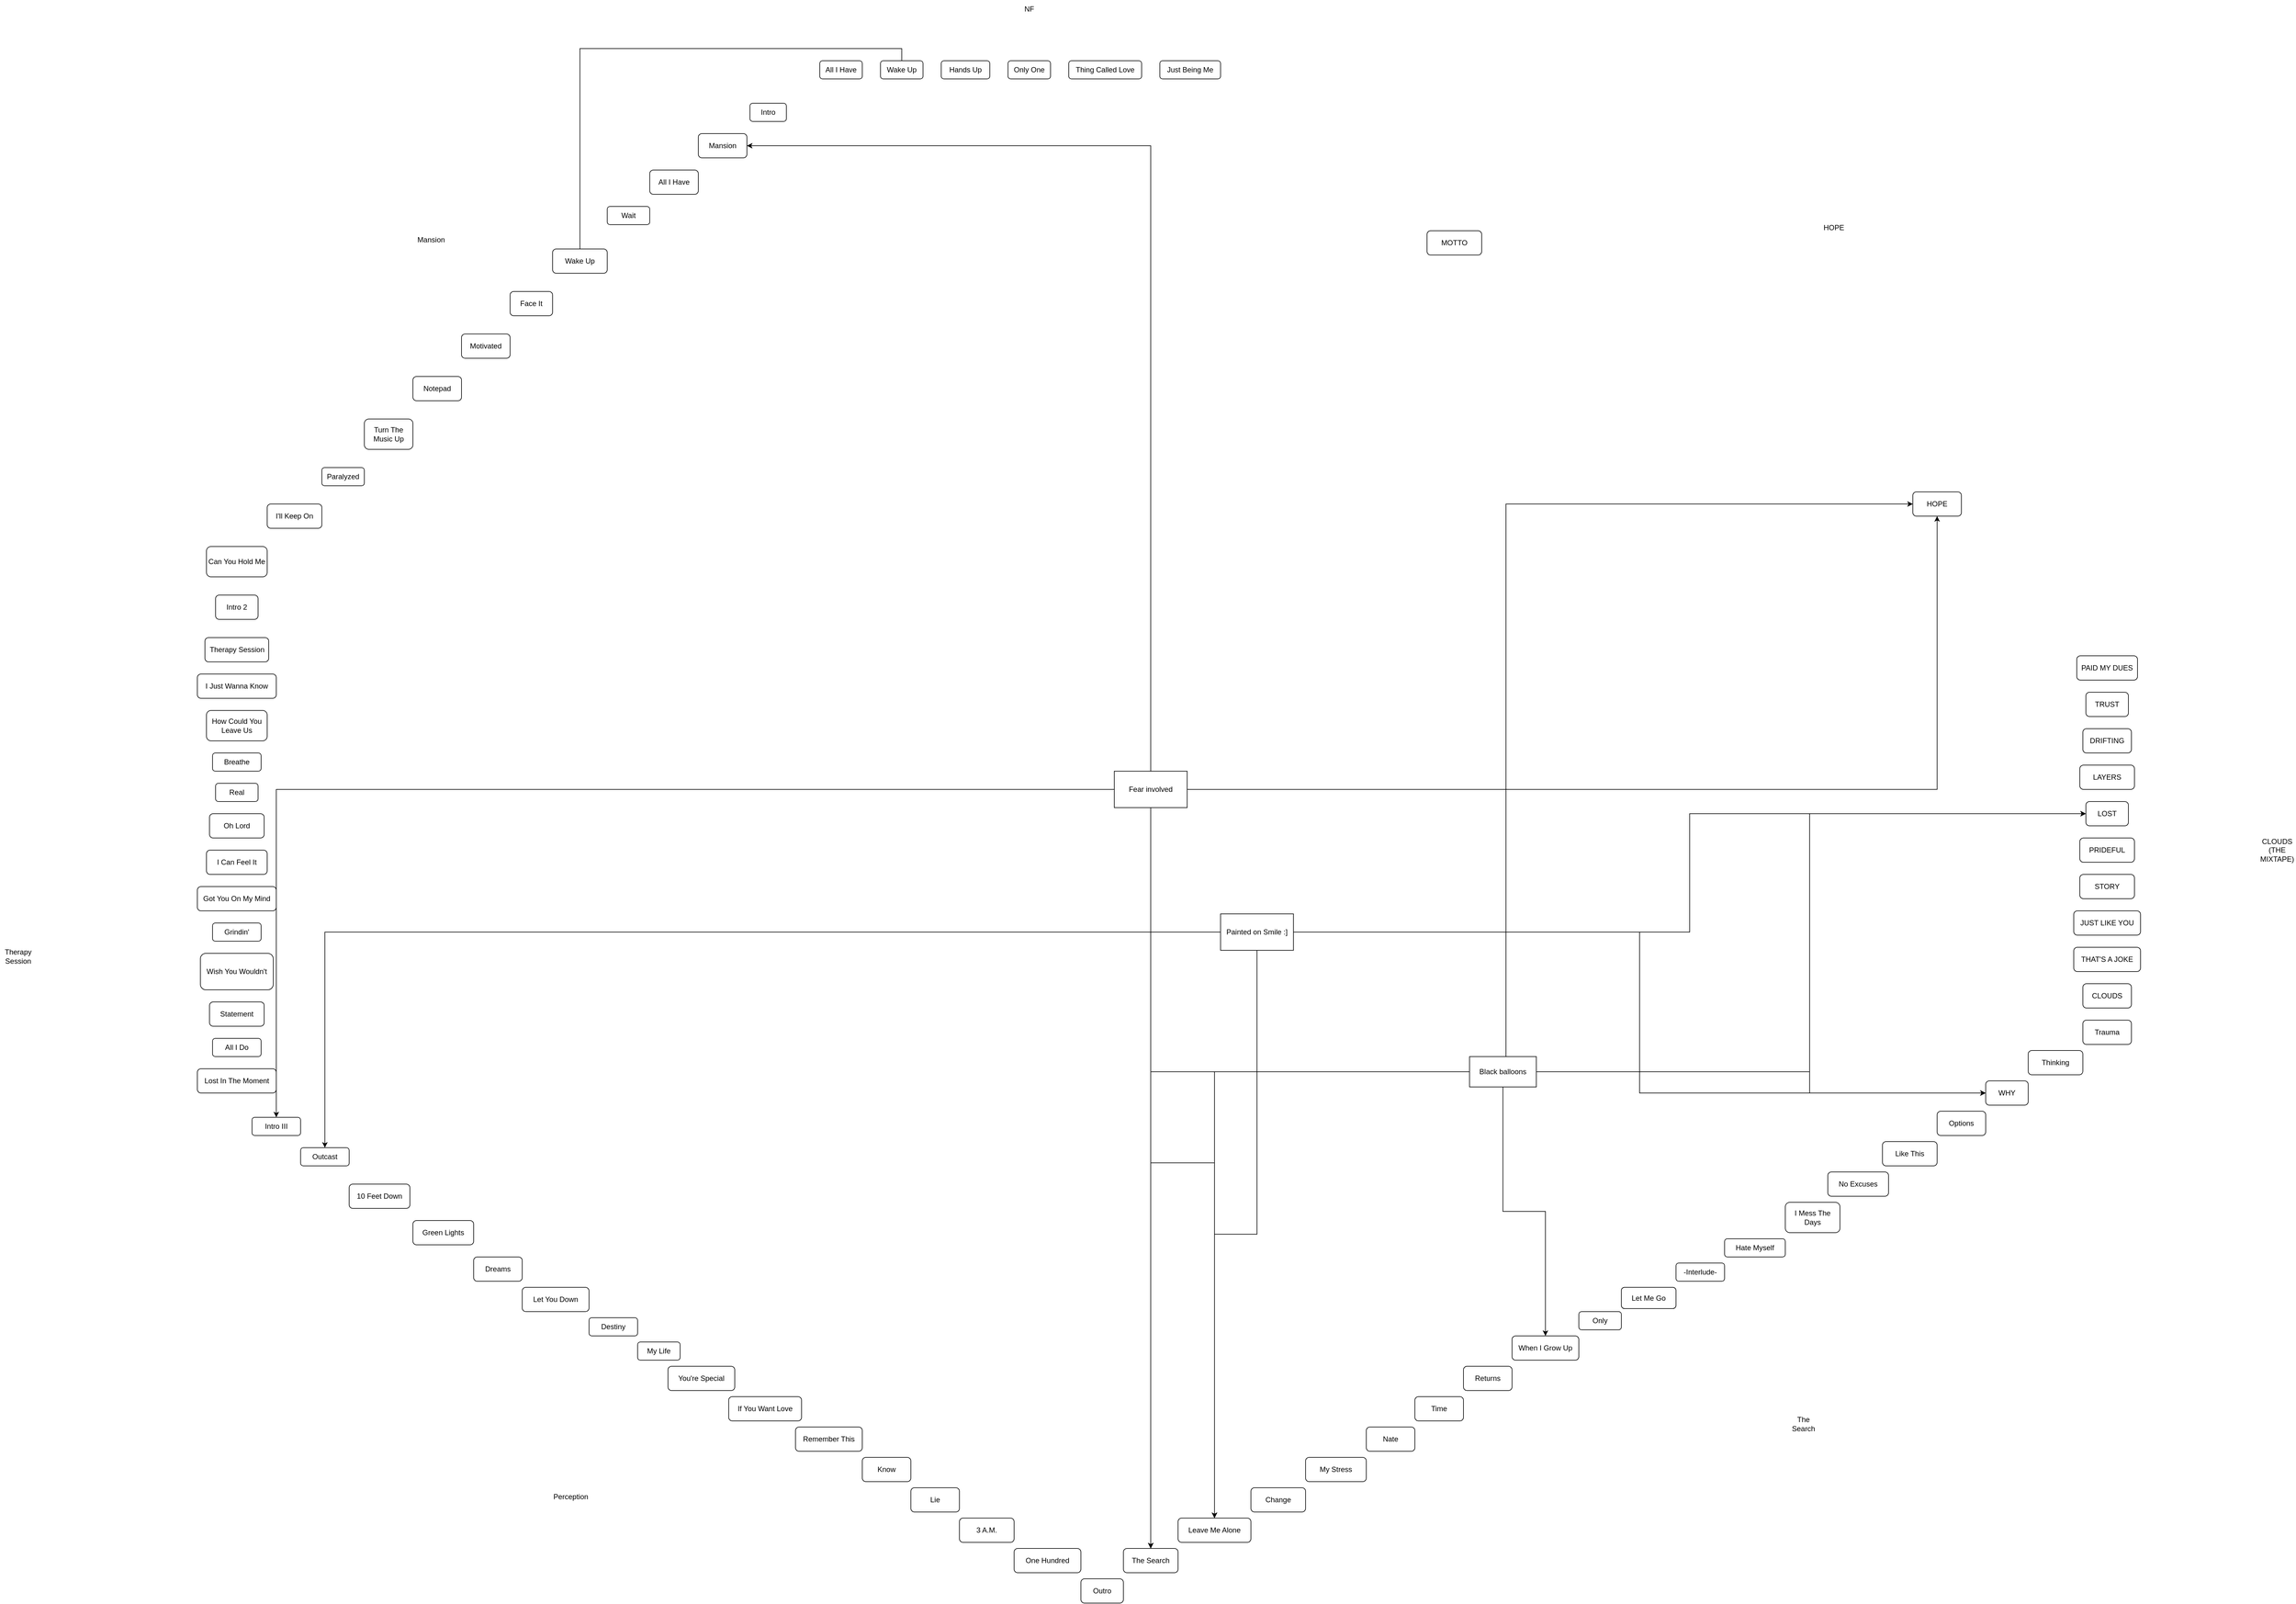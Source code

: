 <mxfile version="21.0.8" type="github">
  <diagram name="Page-1" id="0EqJw4dMcMhhv9a0cBXO">
    <mxGraphModel dx="5630" dy="3470" grid="1" gridSize="10" guides="1" tooltips="1" connect="1" arrows="1" fold="1" page="1" pageScale="1" pageWidth="850" pageHeight="1100" math="0" shadow="0">
      <root>
        <mxCell id="0" />
        <mxCell id="1" parent="0" />
        <mxCell id="Mu2-5CMPpmPyDiEf2NXh-25" value="All I Have" style="rounded=1;whiteSpace=wrap;html=1;" parent="1" vertex="1">
          <mxGeometry x="510" y="30" width="70" height="30" as="geometry" />
        </mxCell>
        <mxCell id="Mu2-5CMPpmPyDiEf2NXh-26" value="Wake Up" style="rounded=1;whiteSpace=wrap;html=1;" parent="1" vertex="1">
          <mxGeometry x="610" y="30" width="70" height="30" as="geometry" />
        </mxCell>
        <mxCell id="Mu2-5CMPpmPyDiEf2NXh-27" value="Hands Up" style="rounded=1;whiteSpace=wrap;html=1;" parent="1" vertex="1">
          <mxGeometry x="710" y="30" width="80" height="30" as="geometry" />
        </mxCell>
        <mxCell id="Mu2-5CMPpmPyDiEf2NXh-28" value="Only One" style="rounded=1;whiteSpace=wrap;html=1;" parent="1" vertex="1">
          <mxGeometry x="820" y="30" width="70" height="30" as="geometry" />
        </mxCell>
        <mxCell id="Mu2-5CMPpmPyDiEf2NXh-29" value="Thing Called Love" style="rounded=1;whiteSpace=wrap;html=1;" parent="1" vertex="1">
          <mxGeometry x="920" y="30" width="120" height="30" as="geometry" />
        </mxCell>
        <mxCell id="Mu2-5CMPpmPyDiEf2NXh-30" value="Just Being Me" style="rounded=1;whiteSpace=wrap;html=1;" parent="1" vertex="1">
          <mxGeometry x="1070" y="30" width="100" height="30" as="geometry" />
        </mxCell>
        <mxCell id="Mu2-5CMPpmPyDiEf2NXh-31" value="Intro" style="rounded=1;whiteSpace=wrap;html=1;" parent="1" vertex="1">
          <mxGeometry x="395" y="100" width="60" height="30" as="geometry" />
        </mxCell>
        <mxCell id="Mu2-5CMPpmPyDiEf2NXh-32" value="Mansion" style="rounded=1;whiteSpace=wrap;html=1;" parent="1" vertex="1">
          <mxGeometry x="310" y="150" width="80" height="40" as="geometry" />
        </mxCell>
        <mxCell id="Mu2-5CMPpmPyDiEf2NXh-33" value="All I Have" style="rounded=1;whiteSpace=wrap;html=1;" parent="1" vertex="1">
          <mxGeometry x="230" y="210" width="80" height="40" as="geometry" />
        </mxCell>
        <mxCell id="Mu2-5CMPpmPyDiEf2NXh-34" value="Wait" style="rounded=1;whiteSpace=wrap;html=1;" parent="1" vertex="1">
          <mxGeometry x="160" y="270" width="70" height="30" as="geometry" />
        </mxCell>
        <mxCell id="Mu2-5CMPpmPyDiEf2NXh-35" value="Wake Up" style="rounded=1;whiteSpace=wrap;html=1;" parent="1" vertex="1">
          <mxGeometry x="70" y="340" width="90" height="40" as="geometry" />
        </mxCell>
        <mxCell id="Mu2-5CMPpmPyDiEf2NXh-36" value="" style="endArrow=none;html=1;rounded=0;exitX=0.5;exitY=0;exitDx=0;exitDy=0;entryX=0.5;entryY=0;entryDx=0;entryDy=0;" parent="1" target="Mu2-5CMPpmPyDiEf2NXh-26" edge="1">
          <mxGeometry relative="1" as="geometry">
            <mxPoint x="115" y="40" as="sourcePoint" />
            <mxPoint x="120" y="80" as="targetPoint" />
            <Array as="points">
              <mxPoint x="115" y="10" />
              <mxPoint x="440" y="10" />
              <mxPoint x="645" y="10" />
            </Array>
          </mxGeometry>
        </mxCell>
        <mxCell id="Mu2-5CMPpmPyDiEf2NXh-39" value="" style="endArrow=none;html=1;rounded=0;exitX=0.5;exitY=0;exitDx=0;exitDy=0;entryX=0.5;entryY=0;entryDx=0;entryDy=0;" parent="1" source="Mu2-5CMPpmPyDiEf2NXh-35" edge="1">
          <mxGeometry relative="1" as="geometry">
            <mxPoint x="115" y="340" as="sourcePoint" />
            <mxPoint x="115" y="40" as="targetPoint" />
            <Array as="points" />
          </mxGeometry>
        </mxCell>
        <mxCell id="Mu2-5CMPpmPyDiEf2NXh-40" value="&lt;div&gt;Face It&lt;/div&gt;" style="rounded=1;whiteSpace=wrap;html=1;" parent="1" vertex="1">
          <mxGeometry y="410" width="70" height="40" as="geometry" />
        </mxCell>
        <mxCell id="Mu2-5CMPpmPyDiEf2NXh-41" value="Motivated" style="rounded=1;whiteSpace=wrap;html=1;" parent="1" vertex="1">
          <mxGeometry x="-80" y="480" width="80" height="40" as="geometry" />
        </mxCell>
        <mxCell id="Mu2-5CMPpmPyDiEf2NXh-42" value="Notepad" style="rounded=1;whiteSpace=wrap;html=1;" parent="1" vertex="1">
          <mxGeometry x="-160" y="550" width="80" height="40" as="geometry" />
        </mxCell>
        <mxCell id="Mu2-5CMPpmPyDiEf2NXh-43" value="Turn The Music Up" style="rounded=1;whiteSpace=wrap;html=1;" parent="1" vertex="1">
          <mxGeometry x="-240" y="620" width="80" height="50" as="geometry" />
        </mxCell>
        <mxCell id="Mu2-5CMPpmPyDiEf2NXh-44" value="Paralyzed" style="rounded=1;whiteSpace=wrap;html=1;" parent="1" vertex="1">
          <mxGeometry x="-310" y="700" width="70" height="30" as="geometry" />
        </mxCell>
        <mxCell id="Mu2-5CMPpmPyDiEf2NXh-46" value="I&#39;ll Keep On" style="rounded=1;whiteSpace=wrap;html=1;" parent="1" vertex="1">
          <mxGeometry x="-400" y="760" width="90" height="40" as="geometry" />
        </mxCell>
        <mxCell id="Mu2-5CMPpmPyDiEf2NXh-47" value="Can You Hold Me" style="rounded=1;whiteSpace=wrap;html=1;" parent="1" vertex="1">
          <mxGeometry x="-500" y="830" width="100" height="50" as="geometry" />
        </mxCell>
        <mxCell id="Mu2-5CMPpmPyDiEf2NXh-52" value="&lt;div&gt;Mansion&lt;/div&gt;" style="text;html=1;strokeColor=none;fillColor=none;align=center;verticalAlign=middle;whiteSpace=wrap;rounded=0;" parent="1" vertex="1">
          <mxGeometry x="-160" y="310" width="60" height="30" as="geometry" />
        </mxCell>
        <mxCell id="Mu2-5CMPpmPyDiEf2NXh-53" value="NF" style="text;html=1;strokeColor=none;fillColor=none;align=center;verticalAlign=middle;whiteSpace=wrap;rounded=0;" parent="1" vertex="1">
          <mxGeometry x="825" y="-70" width="60" height="30" as="geometry" />
        </mxCell>
        <mxCell id="Mu2-5CMPpmPyDiEf2NXh-55" value="Intro 2" style="rounded=1;whiteSpace=wrap;html=1;" parent="1" vertex="1">
          <mxGeometry x="-485" y="910" width="70" height="40" as="geometry" />
        </mxCell>
        <mxCell id="Mu2-5CMPpmPyDiEf2NXh-56" value="Therapy Session" style="rounded=1;whiteSpace=wrap;html=1;" parent="1" vertex="1">
          <mxGeometry x="-502.5" y="980" width="105" height="40" as="geometry" />
        </mxCell>
        <mxCell id="Mu2-5CMPpmPyDiEf2NXh-57" value="I Just Wanna Know" style="rounded=1;whiteSpace=wrap;html=1;" parent="1" vertex="1">
          <mxGeometry x="-515" y="1040" width="130" height="40" as="geometry" />
        </mxCell>
        <mxCell id="Mu2-5CMPpmPyDiEf2NXh-58" value="How Could You Leave Us" style="rounded=1;whiteSpace=wrap;html=1;" parent="1" vertex="1">
          <mxGeometry x="-500" y="1100" width="100" height="50" as="geometry" />
        </mxCell>
        <mxCell id="Mu2-5CMPpmPyDiEf2NXh-59" value="Breathe" style="rounded=1;whiteSpace=wrap;html=1;" parent="1" vertex="1">
          <mxGeometry x="-490" y="1170" width="80" height="30" as="geometry" />
        </mxCell>
        <mxCell id="Mu2-5CMPpmPyDiEf2NXh-60" value="Real" style="rounded=1;whiteSpace=wrap;html=1;" parent="1" vertex="1">
          <mxGeometry x="-485" y="1220" width="70" height="30" as="geometry" />
        </mxCell>
        <mxCell id="Mu2-5CMPpmPyDiEf2NXh-61" value="Oh Lord" style="rounded=1;whiteSpace=wrap;html=1;" parent="1" vertex="1">
          <mxGeometry x="-495" y="1270" width="90" height="40" as="geometry" />
        </mxCell>
        <mxCell id="Mu2-5CMPpmPyDiEf2NXh-62" value="I Can Feel It" style="rounded=1;whiteSpace=wrap;html=1;" parent="1" vertex="1">
          <mxGeometry x="-500" y="1330" width="100" height="40" as="geometry" />
        </mxCell>
        <mxCell id="Mu2-5CMPpmPyDiEf2NXh-63" value="Got You On My Mind" style="rounded=1;whiteSpace=wrap;html=1;" parent="1" vertex="1">
          <mxGeometry x="-515" y="1390" width="130" height="40" as="geometry" />
        </mxCell>
        <mxCell id="Mu2-5CMPpmPyDiEf2NXh-64" value="Grindin&#39;" style="rounded=1;whiteSpace=wrap;html=1;" parent="1" vertex="1">
          <mxGeometry x="-490" y="1450" width="80" height="30" as="geometry" />
        </mxCell>
        <mxCell id="Mu2-5CMPpmPyDiEf2NXh-65" value="Wish You Wouldn&#39;t" style="rounded=1;whiteSpace=wrap;html=1;" parent="1" vertex="1">
          <mxGeometry x="-510" y="1500" width="120" height="60" as="geometry" />
        </mxCell>
        <mxCell id="Mu2-5CMPpmPyDiEf2NXh-66" value="Statement" style="rounded=1;whiteSpace=wrap;html=1;" parent="1" vertex="1">
          <mxGeometry x="-495" y="1580" width="90" height="40" as="geometry" />
        </mxCell>
        <mxCell id="Mu2-5CMPpmPyDiEf2NXh-67" value="All I Do" style="rounded=1;whiteSpace=wrap;html=1;" parent="1" vertex="1">
          <mxGeometry x="-490" y="1640" width="80" height="30" as="geometry" />
        </mxCell>
        <mxCell id="Mu2-5CMPpmPyDiEf2NXh-68" value="Lost In The Moment" style="rounded=1;whiteSpace=wrap;html=1;" parent="1" vertex="1">
          <mxGeometry x="-515" y="1690" width="130" height="40" as="geometry" />
        </mxCell>
        <mxCell id="Mu2-5CMPpmPyDiEf2NXh-69" value="Intro III" style="rounded=1;whiteSpace=wrap;html=1;" parent="1" vertex="1">
          <mxGeometry x="-425" y="1770" width="80" height="30" as="geometry" />
        </mxCell>
        <mxCell id="Mu2-5CMPpmPyDiEf2NXh-70" value="&lt;div&gt;Therapy Session&lt;/div&gt;" style="text;html=1;strokeColor=none;fillColor=none;align=center;verticalAlign=middle;whiteSpace=wrap;rounded=0;" parent="1" vertex="1">
          <mxGeometry x="-840" y="1490" width="60" height="30" as="geometry" />
        </mxCell>
        <mxCell id="Mu2-5CMPpmPyDiEf2NXh-73" value="10 Feet Down" style="rounded=1;whiteSpace=wrap;html=1;" parent="1" vertex="1">
          <mxGeometry x="-265" y="1880" width="100" height="40" as="geometry" />
        </mxCell>
        <mxCell id="Mu2-5CMPpmPyDiEf2NXh-74" value="Outcast" style="rounded=1;whiteSpace=wrap;html=1;" parent="1" vertex="1">
          <mxGeometry x="-345" y="1820" width="80" height="30" as="geometry" />
        </mxCell>
        <mxCell id="Mu2-5CMPpmPyDiEf2NXh-75" value="Green Lights" style="rounded=1;whiteSpace=wrap;html=1;" parent="1" vertex="1">
          <mxGeometry x="-160" y="1940" width="100" height="40" as="geometry" />
        </mxCell>
        <mxCell id="Mu2-5CMPpmPyDiEf2NXh-76" value="Dreams" style="rounded=1;whiteSpace=wrap;html=1;" parent="1" vertex="1">
          <mxGeometry x="-60" y="2000" width="80" height="40" as="geometry" />
        </mxCell>
        <mxCell id="Mu2-5CMPpmPyDiEf2NXh-77" value="Let You Down" style="rounded=1;whiteSpace=wrap;html=1;" parent="1" vertex="1">
          <mxGeometry x="20" y="2050" width="110" height="40" as="geometry" />
        </mxCell>
        <mxCell id="Mu2-5CMPpmPyDiEf2NXh-78" value="Destiny" style="rounded=1;whiteSpace=wrap;html=1;" parent="1" vertex="1">
          <mxGeometry x="130" y="2100" width="80" height="30" as="geometry" />
        </mxCell>
        <mxCell id="Mu2-5CMPpmPyDiEf2NXh-79" value="My Life" style="rounded=1;whiteSpace=wrap;html=1;" parent="1" vertex="1">
          <mxGeometry x="210" y="2140" width="70" height="30" as="geometry" />
        </mxCell>
        <mxCell id="Mu2-5CMPpmPyDiEf2NXh-80" value="You&#39;re Special" style="rounded=1;whiteSpace=wrap;html=1;" parent="1" vertex="1">
          <mxGeometry x="260" y="2180" width="110" height="40" as="geometry" />
        </mxCell>
        <mxCell id="Mu2-5CMPpmPyDiEf2NXh-81" value="If You Want Love" style="rounded=1;whiteSpace=wrap;html=1;" parent="1" vertex="1">
          <mxGeometry x="360" y="2230" width="120" height="40" as="geometry" />
        </mxCell>
        <mxCell id="Mu2-5CMPpmPyDiEf2NXh-82" value="Remember This" style="rounded=1;whiteSpace=wrap;html=1;" parent="1" vertex="1">
          <mxGeometry x="470" y="2280" width="110" height="40" as="geometry" />
        </mxCell>
        <mxCell id="Mu2-5CMPpmPyDiEf2NXh-83" value="Know" style="rounded=1;whiteSpace=wrap;html=1;" parent="1" vertex="1">
          <mxGeometry x="580" y="2330" width="80" height="40" as="geometry" />
        </mxCell>
        <mxCell id="Mu2-5CMPpmPyDiEf2NXh-84" value="Lie" style="rounded=1;whiteSpace=wrap;html=1;" parent="1" vertex="1">
          <mxGeometry x="660" y="2380" width="80" height="40" as="geometry" />
        </mxCell>
        <mxCell id="Mu2-5CMPpmPyDiEf2NXh-85" value="3 A.M." style="rounded=1;whiteSpace=wrap;html=1;" parent="1" vertex="1">
          <mxGeometry x="740" y="2430" width="90" height="40" as="geometry" />
        </mxCell>
        <mxCell id="Mu2-5CMPpmPyDiEf2NXh-86" value="One Hundred" style="rounded=1;whiteSpace=wrap;html=1;" parent="1" vertex="1">
          <mxGeometry x="830" y="2480" width="110" height="40" as="geometry" />
        </mxCell>
        <mxCell id="Mu2-5CMPpmPyDiEf2NXh-87" value="Outro" style="rounded=1;whiteSpace=wrap;html=1;" parent="1" vertex="1">
          <mxGeometry x="940" y="2530" width="70" height="40" as="geometry" />
        </mxCell>
        <mxCell id="Mu2-5CMPpmPyDiEf2NXh-89" value="Perception" style="text;html=1;strokeColor=none;fillColor=none;align=center;verticalAlign=middle;whiteSpace=wrap;rounded=0;" parent="1" vertex="1">
          <mxGeometry x="70" y="2380" width="60" height="30" as="geometry" />
        </mxCell>
        <mxCell id="Mu2-5CMPpmPyDiEf2NXh-91" value="The Search" style="rounded=1;whiteSpace=wrap;html=1;" parent="1" vertex="1">
          <mxGeometry x="1010" y="2480" width="90" height="40" as="geometry" />
        </mxCell>
        <mxCell id="Mu2-5CMPpmPyDiEf2NXh-92" value="Leave Me Alone" style="rounded=1;whiteSpace=wrap;html=1;" parent="1" vertex="1">
          <mxGeometry x="1100" y="2430" width="120" height="40" as="geometry" />
        </mxCell>
        <mxCell id="Mu2-5CMPpmPyDiEf2NXh-93" value="Change" style="rounded=1;whiteSpace=wrap;html=1;" parent="1" vertex="1">
          <mxGeometry x="1220" y="2380" width="90" height="40" as="geometry" />
        </mxCell>
        <mxCell id="Mu2-5CMPpmPyDiEf2NXh-94" value="My Stress" style="rounded=1;whiteSpace=wrap;html=1;" parent="1" vertex="1">
          <mxGeometry x="1310" y="2330" width="100" height="40" as="geometry" />
        </mxCell>
        <mxCell id="Mu2-5CMPpmPyDiEf2NXh-95" value="Nate" style="rounded=1;whiteSpace=wrap;html=1;" parent="1" vertex="1">
          <mxGeometry x="1410" y="2280" width="80" height="40" as="geometry" />
        </mxCell>
        <mxCell id="Mu2-5CMPpmPyDiEf2NXh-96" value="Time" style="rounded=1;whiteSpace=wrap;html=1;" parent="1" vertex="1">
          <mxGeometry x="1490" y="2230" width="80" height="40" as="geometry" />
        </mxCell>
        <mxCell id="Mu2-5CMPpmPyDiEf2NXh-97" value="Returns" style="rounded=1;whiteSpace=wrap;html=1;" parent="1" vertex="1">
          <mxGeometry x="1570" y="2180" width="80" height="40" as="geometry" />
        </mxCell>
        <mxCell id="Mu2-5CMPpmPyDiEf2NXh-98" value="When I Grow Up" style="rounded=1;whiteSpace=wrap;html=1;" parent="1" vertex="1">
          <mxGeometry x="1650" y="2130" width="110" height="40" as="geometry" />
        </mxCell>
        <mxCell id="Mu2-5CMPpmPyDiEf2NXh-100" value="Only" style="rounded=1;whiteSpace=wrap;html=1;" parent="1" vertex="1">
          <mxGeometry x="1760" y="2090" width="70" height="30" as="geometry" />
        </mxCell>
        <mxCell id="Mu2-5CMPpmPyDiEf2NXh-101" value="Let Me Go" style="rounded=1;whiteSpace=wrap;html=1;" parent="1" vertex="1">
          <mxGeometry x="1830" y="2050" width="90" height="35" as="geometry" />
        </mxCell>
        <mxCell id="Mu2-5CMPpmPyDiEf2NXh-102" value="-Interlude-" style="rounded=1;whiteSpace=wrap;html=1;" parent="1" vertex="1">
          <mxGeometry x="1920" y="2010" width="80" height="30" as="geometry" />
        </mxCell>
        <mxCell id="Mu2-5CMPpmPyDiEf2NXh-103" value="Hate Myself" style="rounded=1;whiteSpace=wrap;html=1;" parent="1" vertex="1">
          <mxGeometry x="2000" y="1970" width="100" height="30" as="geometry" />
        </mxCell>
        <mxCell id="Mu2-5CMPpmPyDiEf2NXh-104" value="I Mess The Days" style="rounded=1;whiteSpace=wrap;html=1;" parent="1" vertex="1">
          <mxGeometry x="2100" y="1910" width="90" height="50" as="geometry" />
        </mxCell>
        <mxCell id="Mu2-5CMPpmPyDiEf2NXh-105" value="No Excuses" style="rounded=1;whiteSpace=wrap;html=1;" parent="1" vertex="1">
          <mxGeometry x="2170" y="1860" width="100" height="40" as="geometry" />
        </mxCell>
        <mxCell id="Mu2-5CMPpmPyDiEf2NXh-106" value="Like This" style="rounded=1;whiteSpace=wrap;html=1;" parent="1" vertex="1">
          <mxGeometry x="2260" y="1810" width="90" height="40" as="geometry" />
        </mxCell>
        <mxCell id="Mu2-5CMPpmPyDiEf2NXh-107" value="Options" style="rounded=1;whiteSpace=wrap;html=1;" parent="1" vertex="1">
          <mxGeometry x="2350" y="1760" width="80" height="40" as="geometry" />
        </mxCell>
        <mxCell id="Mu2-5CMPpmPyDiEf2NXh-108" value="WHY" style="rounded=1;whiteSpace=wrap;html=1;" parent="1" vertex="1">
          <mxGeometry x="2430" y="1710" width="70" height="40" as="geometry" />
        </mxCell>
        <mxCell id="Mu2-5CMPpmPyDiEf2NXh-109" value="Thinking" style="rounded=1;whiteSpace=wrap;html=1;" parent="1" vertex="1">
          <mxGeometry x="2500" y="1660" width="90" height="40" as="geometry" />
        </mxCell>
        <mxCell id="Mu2-5CMPpmPyDiEf2NXh-110" value="Trauma" style="rounded=1;whiteSpace=wrap;html=1;" parent="1" vertex="1">
          <mxGeometry x="2590" y="1610" width="80" height="40" as="geometry" />
        </mxCell>
        <mxCell id="Mu2-5CMPpmPyDiEf2NXh-111" value="The Search" style="text;html=1;strokeColor=none;fillColor=none;align=center;verticalAlign=middle;whiteSpace=wrap;rounded=0;" parent="1" vertex="1">
          <mxGeometry x="2100" y="2260" width="60" height="30" as="geometry" />
        </mxCell>
        <mxCell id="Mu2-5CMPpmPyDiEf2NXh-112" value="CLOUDS" style="rounded=1;whiteSpace=wrap;html=1;" parent="1" vertex="1">
          <mxGeometry x="2590" y="1550" width="80" height="40" as="geometry" />
        </mxCell>
        <mxCell id="Mu2-5CMPpmPyDiEf2NXh-113" value="THAT&#39;S A JOKE" style="rounded=1;whiteSpace=wrap;html=1;" parent="1" vertex="1">
          <mxGeometry x="2575" y="1490" width="110" height="40" as="geometry" />
        </mxCell>
        <mxCell id="Mu2-5CMPpmPyDiEf2NXh-114" value="JUST LIKE YOU" style="rounded=1;whiteSpace=wrap;html=1;" parent="1" vertex="1">
          <mxGeometry x="2575" y="1430" width="110" height="40" as="geometry" />
        </mxCell>
        <mxCell id="Mu2-5CMPpmPyDiEf2NXh-115" value="STORY" style="rounded=1;whiteSpace=wrap;html=1;" parent="1" vertex="1">
          <mxGeometry x="2585" y="1370" width="90" height="40" as="geometry" />
        </mxCell>
        <mxCell id="Mu2-5CMPpmPyDiEf2NXh-116" value="PRIDEFUL" style="rounded=1;whiteSpace=wrap;html=1;" parent="1" vertex="1">
          <mxGeometry x="2585" y="1310" width="90" height="40" as="geometry" />
        </mxCell>
        <mxCell id="Mu2-5CMPpmPyDiEf2NXh-117" value="LOST" style="rounded=1;whiteSpace=wrap;html=1;" parent="1" vertex="1">
          <mxGeometry x="2595" y="1250" width="70" height="40" as="geometry" />
        </mxCell>
        <mxCell id="Mu2-5CMPpmPyDiEf2NXh-118" value="LAYERS" style="rounded=1;whiteSpace=wrap;html=1;" parent="1" vertex="1">
          <mxGeometry x="2585" y="1190" width="90" height="40" as="geometry" />
        </mxCell>
        <mxCell id="Mu2-5CMPpmPyDiEf2NXh-119" value="DRIFTING" style="rounded=1;whiteSpace=wrap;html=1;" parent="1" vertex="1">
          <mxGeometry x="2590" y="1130" width="80" height="40" as="geometry" />
        </mxCell>
        <mxCell id="Mu2-5CMPpmPyDiEf2NXh-120" value="TRUST" style="rounded=1;whiteSpace=wrap;html=1;" parent="1" vertex="1">
          <mxGeometry x="2595" y="1070" width="70" height="40" as="geometry" />
        </mxCell>
        <mxCell id="Mu2-5CMPpmPyDiEf2NXh-121" value="PAID MY DUES" style="rounded=1;whiteSpace=wrap;html=1;" parent="1" vertex="1">
          <mxGeometry x="2580" y="1010" width="100" height="40" as="geometry" />
        </mxCell>
        <mxCell id="Mu2-5CMPpmPyDiEf2NXh-123" value="CLOUDS (THE MIXTAPE)" style="text;html=1;strokeColor=none;fillColor=none;align=center;verticalAlign=middle;whiteSpace=wrap;rounded=0;" parent="1" vertex="1">
          <mxGeometry x="2880" y="1315" width="60" height="30" as="geometry" />
        </mxCell>
        <mxCell id="Mu2-5CMPpmPyDiEf2NXh-124" value="HOPE" style="rounded=1;whiteSpace=wrap;html=1;" parent="1" vertex="1">
          <mxGeometry x="2310" y="740" width="80" height="40" as="geometry" />
        </mxCell>
        <mxCell id="Mu2-5CMPpmPyDiEf2NXh-125" value="MOTTO" style="rounded=1;whiteSpace=wrap;html=1;" parent="1" vertex="1">
          <mxGeometry x="1510" y="310" width="90" height="40" as="geometry" />
        </mxCell>
        <mxCell id="Mu2-5CMPpmPyDiEf2NXh-126" value="HOPE" style="text;html=1;strokeColor=none;fillColor=none;align=center;verticalAlign=middle;whiteSpace=wrap;rounded=0;" parent="1" vertex="1">
          <mxGeometry x="2150" y="290" width="60" height="30" as="geometry" />
        </mxCell>
        <mxCell id="Mu2-5CMPpmPyDiEf2NXh-129" style="edgeStyle=orthogonalEdgeStyle;rounded=0;orthogonalLoop=1;jettySize=auto;html=1;entryX=0.5;entryY=0;entryDx=0;entryDy=0;" parent="1" source="Mu2-5CMPpmPyDiEf2NXh-128" target="Mu2-5CMPpmPyDiEf2NXh-92" edge="1">
          <mxGeometry relative="1" as="geometry" />
        </mxCell>
        <mxCell id="Mu2-5CMPpmPyDiEf2NXh-130" style="edgeStyle=orthogonalEdgeStyle;rounded=0;orthogonalLoop=1;jettySize=auto;html=1;" parent="1" source="Mu2-5CMPpmPyDiEf2NXh-128" target="Mu2-5CMPpmPyDiEf2NXh-91" edge="1">
          <mxGeometry relative="1" as="geometry" />
        </mxCell>
        <mxCell id="Mu2-5CMPpmPyDiEf2NXh-131" style="edgeStyle=orthogonalEdgeStyle;rounded=0;orthogonalLoop=1;jettySize=auto;html=1;" parent="1" source="Mu2-5CMPpmPyDiEf2NXh-128" target="Mu2-5CMPpmPyDiEf2NXh-98" edge="1">
          <mxGeometry relative="1" as="geometry" />
        </mxCell>
        <mxCell id="Mu2-5CMPpmPyDiEf2NXh-132" style="edgeStyle=orthogonalEdgeStyle;rounded=0;orthogonalLoop=1;jettySize=auto;html=1;" parent="1" source="Mu2-5CMPpmPyDiEf2NXh-128" target="Mu2-5CMPpmPyDiEf2NXh-108" edge="1">
          <mxGeometry relative="1" as="geometry">
            <Array as="points">
              <mxPoint x="2140" y="1695" />
              <mxPoint x="2140" y="1730" />
            </Array>
          </mxGeometry>
        </mxCell>
        <mxCell id="Mu2-5CMPpmPyDiEf2NXh-133" style="edgeStyle=orthogonalEdgeStyle;rounded=0;orthogonalLoop=1;jettySize=auto;html=1;entryX=0;entryY=0.5;entryDx=0;entryDy=0;" parent="1" source="Mu2-5CMPpmPyDiEf2NXh-128" target="Mu2-5CMPpmPyDiEf2NXh-117" edge="1">
          <mxGeometry relative="1" as="geometry">
            <Array as="points">
              <mxPoint x="2140" y="1695" />
              <mxPoint x="2140" y="1270" />
            </Array>
          </mxGeometry>
        </mxCell>
        <mxCell id="Mu2-5CMPpmPyDiEf2NXh-134" style="edgeStyle=orthogonalEdgeStyle;rounded=0;orthogonalLoop=1;jettySize=auto;html=1;" parent="1" source="Mu2-5CMPpmPyDiEf2NXh-128" target="Mu2-5CMPpmPyDiEf2NXh-124" edge="1">
          <mxGeometry relative="1" as="geometry">
            <Array as="points">
              <mxPoint x="1640" y="760" />
            </Array>
          </mxGeometry>
        </mxCell>
        <mxCell id="Mu2-5CMPpmPyDiEf2NXh-128" value="Black balloons" style="rounded=0;whiteSpace=wrap;html=1;" parent="1" vertex="1">
          <mxGeometry x="1580" y="1670" width="110" height="50" as="geometry" />
        </mxCell>
        <mxCell id="Mu2-5CMPpmPyDiEf2NXh-140" style="edgeStyle=orthogonalEdgeStyle;rounded=0;orthogonalLoop=1;jettySize=auto;html=1;entryX=0.5;entryY=0;entryDx=0;entryDy=0;" parent="1" source="Mu2-5CMPpmPyDiEf2NXh-137" target="Mu2-5CMPpmPyDiEf2NXh-74" edge="1">
          <mxGeometry relative="1" as="geometry" />
        </mxCell>
        <mxCell id="Mu2-5CMPpmPyDiEf2NXh-141" style="edgeStyle=orthogonalEdgeStyle;rounded=0;orthogonalLoop=1;jettySize=auto;html=1;entryX=0.5;entryY=0;entryDx=0;entryDy=0;" parent="1" source="Mu2-5CMPpmPyDiEf2NXh-137" target="Mu2-5CMPpmPyDiEf2NXh-91" edge="1">
          <mxGeometry relative="1" as="geometry" />
        </mxCell>
        <mxCell id="Mu2-5CMPpmPyDiEf2NXh-142" style="edgeStyle=orthogonalEdgeStyle;rounded=0;orthogonalLoop=1;jettySize=auto;html=1;entryX=0.5;entryY=0;entryDx=0;entryDy=0;" parent="1" source="Mu2-5CMPpmPyDiEf2NXh-137" target="Mu2-5CMPpmPyDiEf2NXh-92" edge="1">
          <mxGeometry relative="1" as="geometry" />
        </mxCell>
        <mxCell id="Mu2-5CMPpmPyDiEf2NXh-144" style="edgeStyle=orthogonalEdgeStyle;rounded=0;orthogonalLoop=1;jettySize=auto;html=1;entryX=0;entryY=0.5;entryDx=0;entryDy=0;" parent="1" source="Mu2-5CMPpmPyDiEf2NXh-137" target="Mu2-5CMPpmPyDiEf2NXh-108" edge="1">
          <mxGeometry relative="1" as="geometry" />
        </mxCell>
        <mxCell id="Mu2-5CMPpmPyDiEf2NXh-145" style="edgeStyle=orthogonalEdgeStyle;rounded=0;orthogonalLoop=1;jettySize=auto;html=1;entryX=0;entryY=0.5;entryDx=0;entryDy=0;" parent="1" source="Mu2-5CMPpmPyDiEf2NXh-137" target="Mu2-5CMPpmPyDiEf2NXh-117" edge="1">
          <mxGeometry relative="1" as="geometry" />
        </mxCell>
        <mxCell id="Mu2-5CMPpmPyDiEf2NXh-137" value="Painted on Smile :]" style="rounded=0;whiteSpace=wrap;html=1;" parent="1" vertex="1">
          <mxGeometry x="1170" y="1435" width="120" height="60" as="geometry" />
        </mxCell>
        <mxCell id="Mu2-5CMPpmPyDiEf2NXh-148" style="edgeStyle=orthogonalEdgeStyle;rounded=0;orthogonalLoop=1;jettySize=auto;html=1;entryX=1;entryY=0.5;entryDx=0;entryDy=0;" parent="1" source="Mu2-5CMPpmPyDiEf2NXh-146" target="Mu2-5CMPpmPyDiEf2NXh-32" edge="1">
          <mxGeometry relative="1" as="geometry">
            <Array as="points">
              <mxPoint x="1055" y="170" />
            </Array>
          </mxGeometry>
        </mxCell>
        <mxCell id="Mu2-5CMPpmPyDiEf2NXh-149" style="edgeStyle=orthogonalEdgeStyle;rounded=0;orthogonalLoop=1;jettySize=auto;html=1;entryX=0.5;entryY=0;entryDx=0;entryDy=0;" parent="1" source="Mu2-5CMPpmPyDiEf2NXh-146" target="Mu2-5CMPpmPyDiEf2NXh-69" edge="1">
          <mxGeometry relative="1" as="geometry" />
        </mxCell>
        <mxCell id="Mu2-5CMPpmPyDiEf2NXh-150" style="edgeStyle=orthogonalEdgeStyle;rounded=0;orthogonalLoop=1;jettySize=auto;html=1;" parent="1" source="Mu2-5CMPpmPyDiEf2NXh-146" target="Mu2-5CMPpmPyDiEf2NXh-91" edge="1">
          <mxGeometry relative="1" as="geometry" />
        </mxCell>
        <mxCell id="Mu2-5CMPpmPyDiEf2NXh-151" style="edgeStyle=orthogonalEdgeStyle;rounded=0;orthogonalLoop=1;jettySize=auto;html=1;entryX=0.5;entryY=0;entryDx=0;entryDy=0;" parent="1" source="Mu2-5CMPpmPyDiEf2NXh-146" target="Mu2-5CMPpmPyDiEf2NXh-92" edge="1">
          <mxGeometry relative="1" as="geometry" />
        </mxCell>
        <mxCell id="Mu2-5CMPpmPyDiEf2NXh-152" style="edgeStyle=orthogonalEdgeStyle;rounded=0;orthogonalLoop=1;jettySize=auto;html=1;entryX=0.5;entryY=1;entryDx=0;entryDy=0;" parent="1" source="Mu2-5CMPpmPyDiEf2NXh-146" target="Mu2-5CMPpmPyDiEf2NXh-124" edge="1">
          <mxGeometry relative="1" as="geometry" />
        </mxCell>
        <mxCell id="Mu2-5CMPpmPyDiEf2NXh-146" value="Fear involved" style="rounded=0;whiteSpace=wrap;html=1;" parent="1" vertex="1">
          <mxGeometry x="995" y="1200" width="120" height="60" as="geometry" />
        </mxCell>
      </root>
    </mxGraphModel>
  </diagram>
</mxfile>
